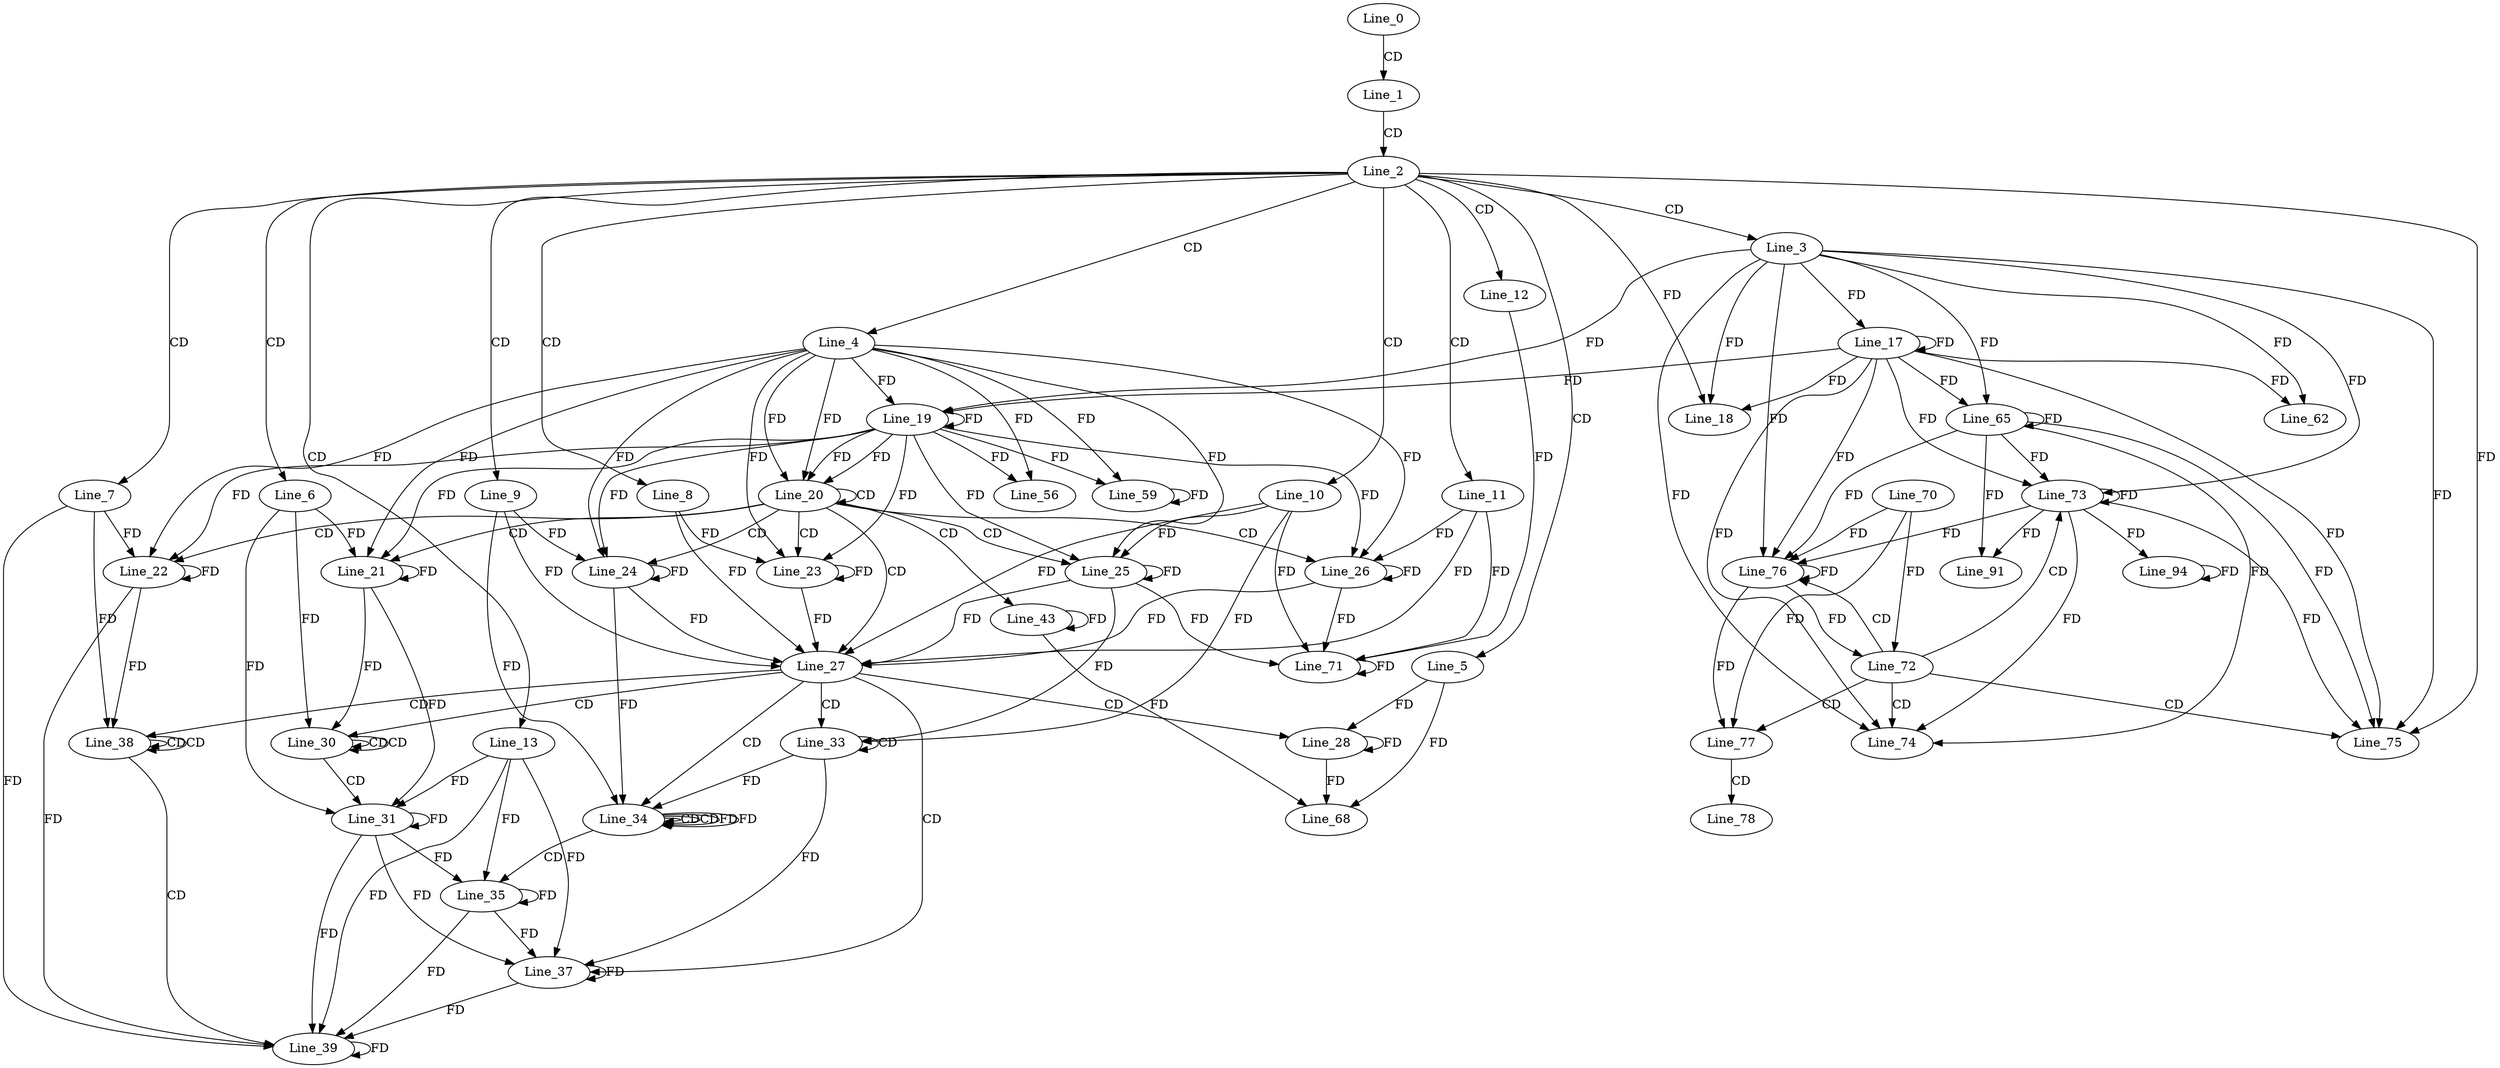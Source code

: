digraph G {
  Line_0;
  Line_1;
  Line_2;
  Line_3;
  Line_4;
  Line_5;
  Line_6;
  Line_7;
  Line_8;
  Line_9;
  Line_10;
  Line_11;
  Line_12;
  Line_13;
  Line_17;
  Line_17;
  Line_18;
  Line_19;
  Line_19;
  Line_20;
  Line_20;
  Line_21;
  Line_21;
  Line_22;
  Line_22;
  Line_23;
  Line_23;
  Line_24;
  Line_24;
  Line_25;
  Line_25;
  Line_26;
  Line_26;
  Line_27;
  Line_27;
  Line_27;
  Line_27;
  Line_27;
  Line_27;
  Line_27;
  Line_27;
  Line_27;
  Line_27;
  Line_27;
  Line_27;
  Line_27;
  Line_27;
  Line_28;
  Line_30;
  Line_30;
  Line_30;
  Line_31;
  Line_33;
  Line_33;
  Line_34;
  Line_34;
  Line_34;
  Line_34;
  Line_34;
  Line_35;
  Line_37;
  Line_38;
  Line_38;
  Line_38;
  Line_39;
  Line_43;
  Line_56;
  Line_59;
  Line_62;
  Line_65;
  Line_68;
  Line_71;
  Line_71;
  Line_71;
  Line_70;
  Line_72;
  Line_73;
  Line_73;
  Line_74;
  Line_75;
  Line_76;
  Line_76;
  Line_77;
  Line_78;
  Line_91;
  Line_94;
  Line_0 -> Line_1 [ label="CD" ];
  Line_1 -> Line_2 [ label="CD" ];
  Line_2 -> Line_3 [ label="CD" ];
  Line_2 -> Line_4 [ label="CD" ];
  Line_2 -> Line_5 [ label="CD" ];
  Line_2 -> Line_6 [ label="CD" ];
  Line_2 -> Line_7 [ label="CD" ];
  Line_2 -> Line_8 [ label="CD" ];
  Line_2 -> Line_9 [ label="CD" ];
  Line_2 -> Line_10 [ label="CD" ];
  Line_2 -> Line_11 [ label="CD" ];
  Line_2 -> Line_12 [ label="CD" ];
  Line_2 -> Line_13 [ label="CD" ];
  Line_3 -> Line_17 [ label="FD" ];
  Line_17 -> Line_17 [ label="FD" ];
  Line_3 -> Line_18 [ label="FD" ];
  Line_17 -> Line_18 [ label="FD" ];
  Line_2 -> Line_18 [ label="FD" ];
  Line_4 -> Line_19 [ label="FD" ];
  Line_19 -> Line_19 [ label="FD" ];
  Line_3 -> Line_19 [ label="FD" ];
  Line_17 -> Line_19 [ label="FD" ];
  Line_4 -> Line_20 [ label="FD" ];
  Line_19 -> Line_20 [ label="FD" ];
  Line_20 -> Line_20 [ label="CD" ];
  Line_4 -> Line_20 [ label="FD" ];
  Line_19 -> Line_20 [ label="FD" ];
  Line_20 -> Line_21 [ label="CD" ];
  Line_6 -> Line_21 [ label="FD" ];
  Line_21 -> Line_21 [ label="FD" ];
  Line_4 -> Line_21 [ label="FD" ];
  Line_19 -> Line_21 [ label="FD" ];
  Line_20 -> Line_22 [ label="CD" ];
  Line_7 -> Line_22 [ label="FD" ];
  Line_22 -> Line_22 [ label="FD" ];
  Line_4 -> Line_22 [ label="FD" ];
  Line_19 -> Line_22 [ label="FD" ];
  Line_20 -> Line_23 [ label="CD" ];
  Line_8 -> Line_23 [ label="FD" ];
  Line_23 -> Line_23 [ label="FD" ];
  Line_4 -> Line_23 [ label="FD" ];
  Line_19 -> Line_23 [ label="FD" ];
  Line_20 -> Line_24 [ label="CD" ];
  Line_9 -> Line_24 [ label="FD" ];
  Line_24 -> Line_24 [ label="FD" ];
  Line_4 -> Line_24 [ label="FD" ];
  Line_19 -> Line_24 [ label="FD" ];
  Line_20 -> Line_25 [ label="CD" ];
  Line_10 -> Line_25 [ label="FD" ];
  Line_25 -> Line_25 [ label="FD" ];
  Line_4 -> Line_25 [ label="FD" ];
  Line_19 -> Line_25 [ label="FD" ];
  Line_20 -> Line_26 [ label="CD" ];
  Line_11 -> Line_26 [ label="FD" ];
  Line_26 -> Line_26 [ label="FD" ];
  Line_4 -> Line_26 [ label="FD" ];
  Line_19 -> Line_26 [ label="FD" ];
  Line_20 -> Line_27 [ label="CD" ];
  Line_8 -> Line_27 [ label="FD" ];
  Line_23 -> Line_27 [ label="FD" ];
  Line_9 -> Line_27 [ label="FD" ];
  Line_24 -> Line_27 [ label="FD" ];
  Line_10 -> Line_27 [ label="FD" ];
  Line_25 -> Line_27 [ label="FD" ];
  Line_11 -> Line_27 [ label="FD" ];
  Line_26 -> Line_27 [ label="FD" ];
  Line_27 -> Line_28 [ label="CD" ];
  Line_5 -> Line_28 [ label="FD" ];
  Line_28 -> Line_28 [ label="FD" ];
  Line_27 -> Line_30 [ label="CD" ];
  Line_30 -> Line_30 [ label="CD" ];
  Line_30 -> Line_30 [ label="CD" ];
  Line_6 -> Line_30 [ label="FD" ];
  Line_21 -> Line_30 [ label="FD" ];
  Line_30 -> Line_31 [ label="CD" ];
  Line_13 -> Line_31 [ label="FD" ];
  Line_31 -> Line_31 [ label="FD" ];
  Line_6 -> Line_31 [ label="FD" ];
  Line_21 -> Line_31 [ label="FD" ];
  Line_27 -> Line_33 [ label="CD" ];
  Line_33 -> Line_33 [ label="CD" ];
  Line_10 -> Line_33 [ label="FD" ];
  Line_25 -> Line_33 [ label="FD" ];
  Line_27 -> Line_34 [ label="CD" ];
  Line_34 -> Line_34 [ label="CD" ];
  Line_9 -> Line_34 [ label="FD" ];
  Line_24 -> Line_34 [ label="FD" ];
  Line_33 -> Line_34 [ label="FD" ];
  Line_34 -> Line_34 [ label="CD" ];
  Line_34 -> Line_34 [ label="FD" ];
  Line_34 -> Line_35 [ label="CD" ];
  Line_35 -> Line_35 [ label="FD" ];
  Line_13 -> Line_35 [ label="FD" ];
  Line_31 -> Line_35 [ label="FD" ];
  Line_27 -> Line_37 [ label="CD" ];
  Line_35 -> Line_37 [ label="FD" ];
  Line_13 -> Line_37 [ label="FD" ];
  Line_31 -> Line_37 [ label="FD" ];
  Line_37 -> Line_37 [ label="FD" ];
  Line_33 -> Line_37 [ label="FD" ];
  Line_27 -> Line_38 [ label="CD" ];
  Line_38 -> Line_38 [ label="CD" ];
  Line_38 -> Line_38 [ label="CD" ];
  Line_7 -> Line_38 [ label="FD" ];
  Line_22 -> Line_38 [ label="FD" ];
  Line_38 -> Line_39 [ label="CD" ];
  Line_35 -> Line_39 [ label="FD" ];
  Line_13 -> Line_39 [ label="FD" ];
  Line_31 -> Line_39 [ label="FD" ];
  Line_37 -> Line_39 [ label="FD" ];
  Line_39 -> Line_39 [ label="FD" ];
  Line_7 -> Line_39 [ label="FD" ];
  Line_22 -> Line_39 [ label="FD" ];
  Line_20 -> Line_43 [ label="CD" ];
  Line_43 -> Line_43 [ label="FD" ];
  Line_4 -> Line_56 [ label="FD" ];
  Line_19 -> Line_56 [ label="FD" ];
  Line_4 -> Line_59 [ label="FD" ];
  Line_19 -> Line_59 [ label="FD" ];
  Line_59 -> Line_59 [ label="FD" ];
  Line_3 -> Line_62 [ label="FD" ];
  Line_17 -> Line_62 [ label="FD" ];
  Line_3 -> Line_65 [ label="FD" ];
  Line_17 -> Line_65 [ label="FD" ];
  Line_65 -> Line_65 [ label="FD" ];
  Line_5 -> Line_68 [ label="FD" ];
  Line_28 -> Line_68 [ label="FD" ];
  Line_43 -> Line_68 [ label="FD" ];
  Line_12 -> Line_71 [ label="FD" ];
  Line_71 -> Line_71 [ label="FD" ];
  Line_10 -> Line_71 [ label="FD" ];
  Line_25 -> Line_71 [ label="FD" ];
  Line_11 -> Line_71 [ label="FD" ];
  Line_26 -> Line_71 [ label="FD" ];
  Line_70 -> Line_72 [ label="FD" ];
  Line_72 -> Line_73 [ label="CD" ];
  Line_73 -> Line_73 [ label="FD" ];
  Line_3 -> Line_73 [ label="FD" ];
  Line_17 -> Line_73 [ label="FD" ];
  Line_65 -> Line_73 [ label="FD" ];
  Line_72 -> Line_74 [ label="CD" ];
  Line_73 -> Line_74 [ label="FD" ];
  Line_3 -> Line_74 [ label="FD" ];
  Line_17 -> Line_74 [ label="FD" ];
  Line_65 -> Line_74 [ label="FD" ];
  Line_72 -> Line_75 [ label="CD" ];
  Line_73 -> Line_75 [ label="FD" ];
  Line_3 -> Line_75 [ label="FD" ];
  Line_17 -> Line_75 [ label="FD" ];
  Line_65 -> Line_75 [ label="FD" ];
  Line_2 -> Line_75 [ label="FD" ];
  Line_72 -> Line_76 [ label="CD" ];
  Line_76 -> Line_76 [ label="FD" ];
  Line_70 -> Line_76 [ label="FD" ];
  Line_73 -> Line_76 [ label="FD" ];
  Line_3 -> Line_76 [ label="FD" ];
  Line_17 -> Line_76 [ label="FD" ];
  Line_65 -> Line_76 [ label="FD" ];
  Line_72 -> Line_77 [ label="CD" ];
  Line_76 -> Line_77 [ label="FD" ];
  Line_70 -> Line_77 [ label="FD" ];
  Line_77 -> Line_78 [ label="CD" ];
  Line_73 -> Line_91 [ label="FD" ];
  Line_65 -> Line_91 [ label="FD" ];
  Line_73 -> Line_94 [ label="FD" ];
  Line_94 -> Line_94 [ label="FD" ];
  Line_34 -> Line_34 [ label="FD" ];
  Line_76 -> Line_72 [ label="FD" ];
}

